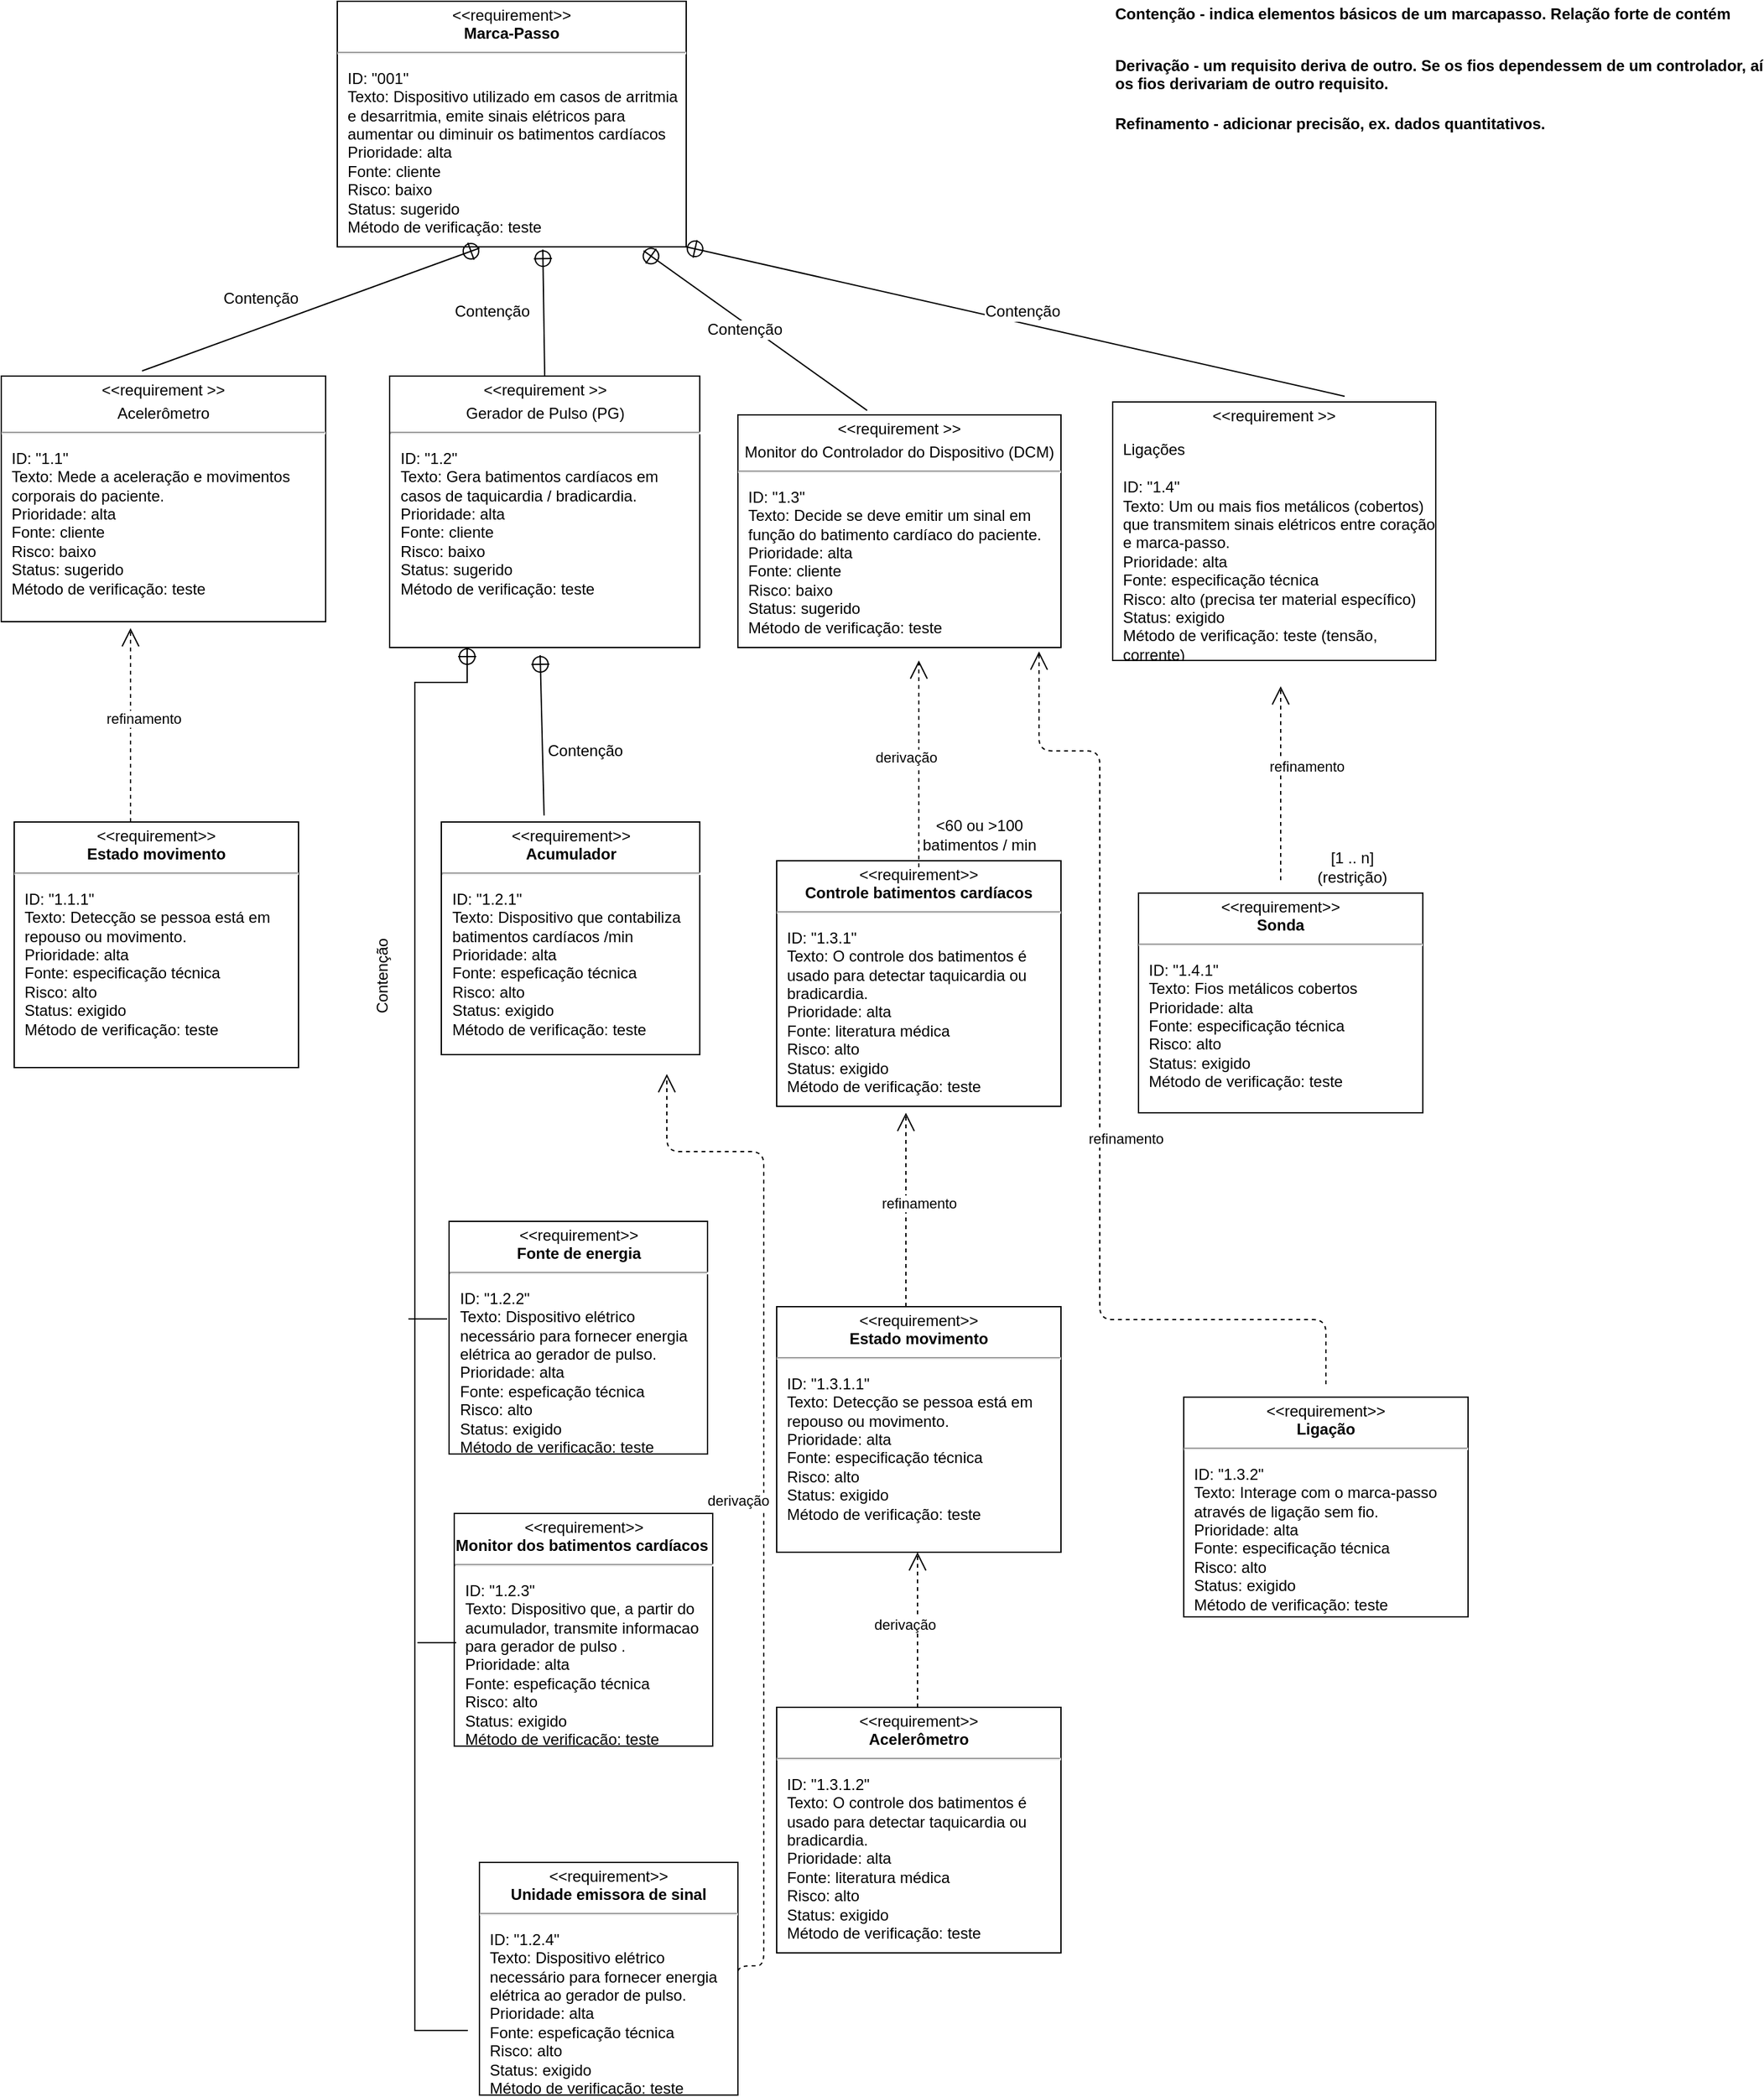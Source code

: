 <mxfile pages="1" version="11.2.8" type="google"><diagram id="9IlGxcyENSJM-awgKa7W" name="Page-1"><mxGraphModel dx="868" dy="443" grid="1" gridSize="10" guides="1" tooltips="1" connect="1" arrows="1" fold="1" page="1" pageScale="1" pageWidth="2339" pageHeight="3300" math="0" shadow="0"><root><mxCell id="0"/><mxCell id="1" parent="0"/><mxCell id="z4SLxuLQzPWl3-xZtI0H-2" value="&lt;p style=&quot;margin: 0px ; margin-top: 4px ; text-align: center&quot;&gt;&amp;lt;&amp;lt;requirement&amp;gt;&amp;gt;&lt;br&gt;&lt;b&gt;Acumulador&lt;/b&gt;&lt;/p&gt;&lt;hr&gt;&lt;p&gt;&lt;/p&gt;&lt;p style=&quot;margin: 0px ; margin-left: 8px ; text-align: left&quot;&gt;ID: &quot;1.2.1&quot;&lt;/p&gt;&lt;p style=&quot;margin: 0px ; margin-left: 8px ; text-align: left&quot;&gt;Texto: Dispositivo que contabiliza batimentos cardíacos /min&lt;/p&gt;&lt;p style=&quot;margin: 0px ; margin-left: 8px ; text-align: left&quot;&gt;Prioridade: alta&lt;/p&gt;&lt;p style=&quot;margin: 0px ; margin-left: 8px ; text-align: left&quot;&gt;Fonte: espeficação técnica&lt;/p&gt;&lt;p style=&quot;margin: 0px 0px 0px 8px ; text-align: left&quot;&gt;Risco: alto&lt;/p&gt;&lt;p style=&quot;margin: 0px ; margin-left: 8px ; text-align: left&quot;&gt;&lt;span&gt;Status: exigido&lt;/span&gt;&lt;br&gt;&lt;/p&gt;&lt;p style=&quot;margin: 0px ; margin-left: 8px ; text-align: left&quot;&gt;Método de verificação: teste&lt;/p&gt;&lt;p style=&quot;margin: 0px ; margin-left: 8px ; text-align: left&quot;&gt;&lt;br&gt;&lt;/p&gt;" style="shape=rect;overflow=fill;html=1;whiteSpace=wrap;align=center;" parent="1" vertex="1"><mxGeometry x="390.5" y="655" width="200" height="180" as="geometry"/></mxCell><mxCell id="z4SLxuLQzPWl3-xZtI0H-4" value="&lt;p style=&quot;margin: 0px ; margin-top: 4px ; text-align: center&quot;&gt;&amp;lt;&amp;lt;requirement &amp;gt;&amp;gt;&lt;br&gt;&lt;/p&gt;&lt;p style=&quot;margin: 0px ; margin-top: 4px ; text-align: center&quot;&gt;Gerador de Pulso (PG)&lt;/p&gt;&lt;hr&gt;&lt;p&gt;&lt;/p&gt;&lt;p style=&quot;margin: 0px ; margin-left: 8px ; text-align: left&quot;&gt;ID: &quot;1.2&quot;&lt;/p&gt;&lt;p style=&quot;margin: 0px ; margin-left: 8px ; text-align: left&quot;&gt;Texto: Gera batimentos cardíacos em casos de taquicardia / bradicardia.&lt;/p&gt;&lt;p style=&quot;margin: 0px ; margin-left: 8px ; text-align: left&quot;&gt;Prioridade: alta&lt;/p&gt;&lt;p style=&quot;margin: 0px ; margin-left: 8px ; text-align: left&quot;&gt;Fonte: cliente&lt;/p&gt;&lt;p style=&quot;margin: 0px 0px 0px 8px ; text-align: left&quot;&gt;Risco: baixo&lt;/p&gt;&lt;p style=&quot;margin: 0px ; margin-left: 8px ; text-align: left&quot;&gt;&lt;span&gt;Status: sugerido&lt;/span&gt;&lt;br&gt;&lt;/p&gt;&lt;p style=&quot;margin: 0px ; margin-left: 8px ; text-align: left&quot;&gt;Método de verificação: teste&lt;/p&gt;&lt;p style=&quot;margin: 0px ; margin-left: 8px ; text-align: left&quot;&gt;&amp;nbsp;&lt;/p&gt;" style="shape=rect;overflow=fill;html=1;whiteSpace=wrap;align=center;" parent="1" vertex="1"><mxGeometry x="350.5" y="310" width="240" height="210" as="geometry"/></mxCell><mxCell id="z4SLxuLQzPWl3-xZtI0H-5" value="&lt;p style=&quot;margin: 0px ; margin-top: 4px ; text-align: center&quot;&gt;&amp;lt;&amp;lt;requirement &amp;gt;&amp;gt;&lt;br&gt;&lt;/p&gt;&lt;p style=&quot;margin: 0px ; margin-top: 4px ; text-align: center&quot;&gt;Acelerômetro&lt;/p&gt;&lt;hr&gt;&lt;p&gt;&lt;/p&gt;&lt;p style=&quot;margin: 0px ; margin-left: 8px ; text-align: left&quot;&gt;ID: &quot;1.1&lt;span&gt;&quot;&lt;/span&gt;&lt;/p&gt;&lt;p style=&quot;margin: 0px ; margin-left: 8px ; text-align: left&quot;&gt;Texto: Mede a aceleração e movimentos corporais do paciente.&lt;/p&gt;&lt;p style=&quot;margin: 0px ; margin-left: 8px ; text-align: left&quot;&gt;Prioridade: alta&lt;/p&gt;&lt;p style=&quot;margin: 0px ; margin-left: 8px ; text-align: left&quot;&gt;Fonte: cliente&lt;/p&gt;&lt;p style=&quot;margin: 0px ; margin-left: 8px ; text-align: left&quot;&gt;Risco: baixo&lt;/p&gt;&lt;p style=&quot;margin: 0px ; margin-left: 8px ; text-align: left&quot;&gt;Status: sugerido&lt;/p&gt;&lt;p style=&quot;margin: 0px ; margin-left: 8px ; text-align: left&quot;&gt;Método de verificação: teste&lt;/p&gt;&lt;p style=&quot;margin: 0px ; margin-left: 8px ; text-align: left&quot;&gt;&amp;nbsp;&lt;/p&gt;" style="shape=rect;overflow=fill;html=1;whiteSpace=wrap;align=center;" parent="1" vertex="1"><mxGeometry x="50" y="310" width="251" height="190" as="geometry"/></mxCell><mxCell id="z4SLxuLQzPWl3-xZtI0H-7" value="&lt;p style=&quot;margin: 0px ; margin-top: 4px ; text-align: center&quot;&gt;&amp;lt;&amp;lt;requirement&amp;gt;&amp;gt;&lt;br&gt;&lt;b&gt;Marca-Passo&lt;/b&gt;&lt;/p&gt;&lt;hr&gt;&lt;p&gt;&lt;/p&gt;&lt;p style=&quot;margin: 0px ; margin-left: 8px ; text-align: left&quot;&gt;ID: &quot;001&quot;&lt;/p&gt;&lt;p style=&quot;margin: 0px ; margin-left: 8px ; text-align: left&quot;&gt;Texto: Dispositivo utilizado em casos de arritmia e desarritmia, emite sinais elétricos para aumentar ou diminuir os batimentos cardíacos&lt;/p&gt;&lt;p style=&quot;margin: 0px ; margin-left: 8px ; text-align: left&quot;&gt;Prioridade: alta&lt;/p&gt;&lt;p style=&quot;margin: 0px ; margin-left: 8px ; text-align: left&quot;&gt;Fonte: cliente&lt;/p&gt;&lt;p style=&quot;margin: 0px ; margin-left: 8px ; text-align: left&quot;&gt;Risco: baixo&lt;/p&gt;&lt;p style=&quot;margin: 0px ; margin-left: 8px ; text-align: left&quot;&gt;Status: sugerido&lt;/p&gt;&lt;p style=&quot;margin: 0px ; margin-left: 8px ; text-align: left&quot;&gt;Método de verificação: teste&lt;/p&gt;&lt;p style=&quot;margin: 0px ; margin-left: 8px ; text-align: left&quot;&gt;&lt;br&gt;&lt;/p&gt;" style="shape=rect;overflow=fill;html=1;whiteSpace=wrap;align=center;" parent="1" vertex="1"><mxGeometry x="310" y="20" width="270" height="190" as="geometry"/></mxCell><mxCell id="z4SLxuLQzPWl3-xZtI0H-24" value="" style="rounded=0;html=1;labelBackgroundColor=none;endArrow=none;elbow=vertical;startArrow=sysMLPackCont;startSize=12;exitX=0.878;exitY=1.016;exitDx=0;exitDy=0;exitPerimeter=0;entryX=0.4;entryY=-0.019;entryDx=0;entryDy=0;entryPerimeter=0;" parent="1" source="z4SLxuLQzPWl3-xZtI0H-7" target="z4SLxuLQzPWl3-xZtI0H-35" edge="1"><mxGeometry relative="1" as="geometry"><mxPoint x="540" y="220" as="sourcePoint"/><mxPoint x="760" y="280" as="targetPoint"/></mxGeometry></mxCell><mxCell id="F6eIQw-iAbimkku-sKlr-6" value="Contenção" style="text;html=1;resizable=0;points=[];align=center;verticalAlign=middle;labelBackgroundColor=#ffffff;" parent="z4SLxuLQzPWl3-xZtI0H-24" vertex="1" connectable="0"><mxGeometry x="-0.483" y="-1" relative="1" as="geometry"><mxPoint x="33.5" y="27.5" as="offset"/></mxGeometry></mxCell><mxCell id="z4SLxuLQzPWl3-xZtI0H-25" value="" style="rounded=0;html=1;labelBackgroundColor=none;endArrow=none;elbow=vertical;startArrow=sysMLPackCont;startSize=12;entryX=0.434;entryY=-0.021;entryDx=0;entryDy=0;entryPerimeter=0;" parent="1" target="z4SLxuLQzPWl3-xZtI0H-5" edge="1"><mxGeometry relative="1" as="geometry"><mxPoint x="420" y="211" as="sourcePoint"/><mxPoint x="180" y="290" as="targetPoint"/></mxGeometry></mxCell><mxCell id="z4SLxuLQzPWl3-xZtI0H-30" value="" style="rounded=0;html=1;labelBackgroundColor=none;endArrow=none;elbow=vertical;startArrow=sysMLPackCont;startSize=12;exitX=0.589;exitY=1.011;exitDx=0;exitDy=0;exitPerimeter=0;entryX=0.5;entryY=0;entryDx=0;entryDy=0;" parent="1" source="z4SLxuLQzPWl3-xZtI0H-7" target="z4SLxuLQzPWl3-xZtI0H-4" edge="1"><mxGeometry relative="1" as="geometry"><mxPoint x="470" y="220" as="sourcePoint"/><mxPoint x="470" y="300" as="targetPoint"/></mxGeometry></mxCell><mxCell id="z4SLxuLQzPWl3-xZtI0H-35" value="&lt;p style=&quot;margin: 0px ; margin-top: 4px ; text-align: center&quot;&gt;&amp;lt;&amp;lt;requirement &amp;gt;&amp;gt;&lt;br&gt;&lt;/p&gt;&lt;p style=&quot;margin: 0px ; margin-top: 4px ; text-align: center&quot;&gt;Monitor do Controlador do Dispositivo (DCM)&lt;/p&gt;&lt;hr&gt;&lt;p&gt;&lt;/p&gt;&lt;p style=&quot;margin: 0px ; margin-left: 8px ; text-align: left&quot;&gt;ID: &quot;1.3&lt;span&gt;&quot;&lt;/span&gt;&lt;/p&gt;&lt;p style=&quot;margin: 0px ; margin-left: 8px ; text-align: left&quot;&gt;Texto: Decide se deve emitir um sinal em função do batimento cardíaco do paciente.&lt;/p&gt;&lt;p style=&quot;margin: 0px ; margin-left: 8px ; text-align: left&quot;&gt;Prioridade: alta&lt;/p&gt;&lt;p style=&quot;margin: 0px ; margin-left: 8px ; text-align: left&quot;&gt;Fonte: cliente&lt;/p&gt;&lt;p style=&quot;margin: 0px 0px 0px 8px ; text-align: left&quot;&gt;Risco: baixo&lt;/p&gt;&lt;p style=&quot;margin: 0px ; margin-left: 8px ; text-align: left&quot;&gt;&lt;span&gt;Status: sugerido&lt;/span&gt;&lt;br&gt;&lt;/p&gt;&lt;p style=&quot;margin: 0px ; margin-left: 8px ; text-align: left&quot;&gt;Método de verificação: teste&lt;/p&gt;&lt;p style=&quot;margin: 0px ; margin-left: 8px ; text-align: left&quot;&gt;&amp;nbsp;&lt;/p&gt;" style="shape=rect;overflow=fill;html=1;whiteSpace=wrap;align=center;" parent="1" vertex="1"><mxGeometry x="620" y="340" width="250" height="180" as="geometry"/></mxCell><mxCell id="F6eIQw-iAbimkku-sKlr-1" value="Contenção" style="text;html=1;resizable=0;points=[];autosize=1;align=left;verticalAlign=top;spacingTop=-4;" parent="1" vertex="1"><mxGeometry x="220" y="240" width="70" height="20" as="geometry"/></mxCell><mxCell id="F6eIQw-iAbimkku-sKlr-9" value="Contenção" style="text;html=1;strokeColor=none;fillColor=none;align=center;verticalAlign=middle;whiteSpace=wrap;rounded=0;" parent="1" vertex="1"><mxGeometry x="410" y="250" width="40" height="20" as="geometry"/></mxCell><mxCell id="WEWr7vo9IKt8xkxQu0qm-1" value="&lt;b&gt;Contenção - indica elementos básicos de um marcapasso. Relação forte de contém&lt;/b&gt;" style="text;html=1;resizable=0;points=[];autosize=1;align=left;verticalAlign=top;spacingTop=-4;" parent="1" vertex="1"><mxGeometry x="910" y="20" width="490" height="20" as="geometry"/></mxCell><mxCell id="WEWr7vo9IKt8xkxQu0qm-4" value="&lt;p style=&quot;margin: 0px ; margin-top: 4px ; text-align: center&quot;&gt;&amp;lt;&amp;lt;requirement &amp;gt;&amp;gt;&lt;br&gt;&lt;/p&gt;&lt;p style=&quot;margin: 0px ; margin-top: 4px ; text-align: center&quot;&gt;&lt;/p&gt;&lt;p&gt;&lt;/p&gt;&lt;p style=&quot;margin: 0px ; margin-left: 8px ; text-align: left&quot;&gt;Ligações&lt;/p&gt;&lt;p style=&quot;margin: 0px ; margin-left: 8px ; text-align: left&quot;&gt;&lt;span&gt;&lt;br&gt;&lt;/span&gt;&lt;/p&gt;&lt;p style=&quot;margin: 0px ; margin-left: 8px ; text-align: left&quot;&gt;&lt;span&gt;ID: &quot;1.4&quot;&lt;/span&gt;&lt;br&gt;&lt;/p&gt;&lt;p style=&quot;margin: 0px ; margin-left: 8px ; text-align: left&quot;&gt;Texto: Um ou mais fios metálicos (cobertos) que transmitem sinais elétricos entre coração e marca-passo.&lt;/p&gt;&lt;p style=&quot;margin: 0px ; margin-left: 8px ; text-align: left&quot;&gt;Prioridade: alta&lt;/p&gt;&lt;p style=&quot;margin: 0px ; margin-left: 8px ; text-align: left&quot;&gt;Fonte: especificação técnica&lt;/p&gt;&lt;p style=&quot;margin: 0px 0px 0px 8px ; text-align: left&quot;&gt;Risco: alto (precisa ter material específico)&lt;/p&gt;&lt;p style=&quot;margin: 0px ; margin-left: 8px ; text-align: left&quot;&gt;&lt;span&gt;Status: exigido&lt;/span&gt;&lt;br&gt;&lt;/p&gt;&lt;p style=&quot;margin: 0px ; margin-left: 8px ; text-align: left&quot;&gt;Método de verificação: teste (tensão, corrente)&lt;/p&gt;&lt;p style=&quot;margin: 0px ; margin-left: 8px ; text-align: left&quot;&gt;&amp;nbsp;&lt;/p&gt;" style="shape=rect;overflow=fill;html=1;whiteSpace=wrap;align=center;" parent="1" vertex="1"><mxGeometry x="910" y="330" width="250" height="200" as="geometry"/></mxCell><mxCell id="WEWr7vo9IKt8xkxQu0qm-6" value="" style="rounded=0;html=1;labelBackgroundColor=none;endArrow=none;elbow=vertical;startArrow=sysMLPackCont;startSize=12;entryX=0.718;entryY=-0.022;entryDx=0;entryDy=0;entryPerimeter=0;" parent="1" target="WEWr7vo9IKt8xkxQu0qm-4" edge="1"><mxGeometry relative="1" as="geometry"><mxPoint x="580" y="210" as="sourcePoint"/><mxPoint x="1013" y="321.58" as="targetPoint"/></mxGeometry></mxCell><mxCell id="WEWr7vo9IKt8xkxQu0qm-7" value="Contenção" style="text;html=1;resizable=0;points=[];align=center;verticalAlign=middle;labelBackgroundColor=#ffffff;" parent="WEWr7vo9IKt8xkxQu0qm-6" vertex="1" connectable="0"><mxGeometry x="-0.483" y="-1" relative="1" as="geometry"><mxPoint x="128.5" y="19" as="offset"/></mxGeometry></mxCell><mxCell id="WEWr7vo9IKt8xkxQu0qm-8" value="" style="endArrow=none;html=1;" parent="1" target="WEWr7vo9IKt8xkxQu0qm-4" edge="1"><mxGeometry width="50" height="50" relative="1" as="geometry"><mxPoint x="910" y="380" as="sourcePoint"/><mxPoint x="1050" y="390" as="targetPoint"/></mxGeometry></mxCell><mxCell id="WEWr7vo9IKt8xkxQu0qm-9" value="Refinamento - adicionar precisão, ex. dados quantitativos.&amp;nbsp;&amp;nbsp;" style="text;html=1;resizable=0;points=[];autosize=1;align=left;verticalAlign=top;spacingTop=-4;fillColor=#ffffff;fontStyle=1" parent="1" vertex="1"><mxGeometry x="910" y="105" width="330" height="20" as="geometry"/></mxCell><mxCell id="WEWr7vo9IKt8xkxQu0qm-10" value="Derivação - um requisito deriva de outro. Se os fios dependessem de um controlador, aí&lt;br&gt;os fios derivariam de outro requisito.&amp;nbsp;" style="text;html=1;resizable=0;points=[];autosize=1;align=left;verticalAlign=top;spacingTop=-4;fillColor=#ffffff;fontStyle=1" parent="1" vertex="1"><mxGeometry x="910" y="60" width="480" height="30" as="geometry"/></mxCell><mxCell id="WEWr7vo9IKt8xkxQu0qm-11" value="&lt;p style=&quot;margin: 0px ; margin-top: 4px ; text-align: center&quot;&gt;&amp;lt;&amp;lt;requirement&amp;gt;&amp;gt;&lt;br&gt;&lt;b&gt;Sonda&lt;/b&gt;&lt;/p&gt;&lt;hr&gt;&lt;p&gt;&lt;/p&gt;&lt;p style=&quot;margin: 0px ; margin-left: 8px ; text-align: left&quot;&gt;ID: &quot;1.4.1&quot;&lt;/p&gt;&lt;p style=&quot;margin: 0px ; margin-left: 8px ; text-align: left&quot;&gt;Texto: Fios metálicos cobertos&lt;/p&gt;&lt;p style=&quot;margin: 0px ; margin-left: 8px ; text-align: left&quot;&gt;Prioridade: alta&lt;/p&gt;&lt;p style=&quot;margin: 0px ; margin-left: 8px ; text-align: left&quot;&gt;Fonte: especificação técnica&lt;/p&gt;&lt;p style=&quot;margin: 0px 0px 0px 8px ; text-align: left&quot;&gt;Risco: alto&amp;nbsp;&lt;/p&gt;&lt;p style=&quot;margin: 0px ; margin-left: 8px ; text-align: left&quot;&gt;&lt;span&gt;Status: exigido&lt;/span&gt;&lt;br&gt;&lt;/p&gt;&lt;p style=&quot;margin: 0px ; margin-left: 8px ; text-align: left&quot;&gt;Método de verificação: teste&lt;/p&gt;&lt;p style=&quot;margin: 0px ; margin-left: 8px ; text-align: left&quot;&gt;&lt;br&gt;&lt;/p&gt;" style="shape=rect;overflow=fill;html=1;whiteSpace=wrap;align=center;" parent="1" vertex="1"><mxGeometry x="930" y="710" width="220" height="170" as="geometry"/></mxCell><mxCell id="WEWr7vo9IKt8xkxQu0qm-12" value="refinamento" style="endArrow=open;edgeStyle=none;endSize=12;dashed=1;html=1;" parent="1" edge="1"><mxGeometry x="0.176" y="-20" relative="1" as="geometry"><mxPoint x="1040" y="700" as="sourcePoint"/><mxPoint x="1040" y="550" as="targetPoint"/><mxPoint as="offset"/></mxGeometry></mxCell><mxCell id="WEWr7vo9IKt8xkxQu0qm-13" value="[1 .. n] (restrição)" style="text;html=1;strokeColor=none;fillColor=none;align=center;verticalAlign=middle;whiteSpace=wrap;rounded=0;" parent="1" vertex="1"><mxGeometry x="1061" y="680" width="69" height="20" as="geometry"/></mxCell><mxCell id="xJ_65h5C3zdrKmyPL5Xz-1" value="&lt;p style=&quot;margin: 0px ; margin-top: 4px ; text-align: center&quot;&gt;&amp;lt;&amp;lt;requirement&amp;gt;&amp;gt;&lt;br&gt;&lt;b&gt;Controle batimentos cardíacos&lt;/b&gt;&lt;/p&gt;&lt;hr&gt;&lt;p&gt;&lt;/p&gt;&lt;p style=&quot;margin: 0px ; margin-left: 8px ; text-align: left&quot;&gt;ID: &quot;1.3.1&quot;&lt;/p&gt;&lt;p style=&quot;margin: 0px ; margin-left: 8px ; text-align: left&quot;&gt;Texto: O controle dos batimentos é usado para detectar taquicardia ou bradicardia.&lt;/p&gt;&lt;p style=&quot;margin: 0px ; margin-left: 8px ; text-align: left&quot;&gt;Prioridade: alta&lt;/p&gt;&lt;p style=&quot;margin: 0px ; margin-left: 8px ; text-align: left&quot;&gt;Fonte: literatura médica&lt;/p&gt;&lt;p style=&quot;margin: 0px 0px 0px 8px ; text-align: left&quot;&gt;Risco: alto&amp;nbsp;&lt;/p&gt;&lt;p style=&quot;margin: 0px ; margin-left: 8px ; text-align: left&quot;&gt;&lt;span&gt;Status: exigido&lt;/span&gt;&lt;br&gt;&lt;/p&gt;&lt;p style=&quot;margin: 0px ; margin-left: 8px ; text-align: left&quot;&gt;Método de verificação: teste&lt;/p&gt;&lt;p style=&quot;margin: 0px ; margin-left: 8px ; text-align: left&quot;&gt;&lt;br&gt;&lt;/p&gt;" style="shape=rect;overflow=fill;html=1;whiteSpace=wrap;align=center;" vertex="1" parent="1"><mxGeometry x="650" y="685" width="220" height="190" as="geometry"/></mxCell><mxCell id="xJ_65h5C3zdrKmyPL5Xz-2" value="derivação" style="endArrow=open;edgeStyle=none;endSize=12;dashed=1;html=1;" edge="1" parent="1"><mxGeometry x="0.067" y="10" relative="1" as="geometry"><mxPoint x="760" y="690" as="sourcePoint"/><mxPoint x="760" y="530" as="targetPoint"/><mxPoint as="offset"/></mxGeometry></mxCell><mxCell id="xJ_65h5C3zdrKmyPL5Xz-4" value="refinamento" style="endArrow=open;edgeStyle=none;endSize=12;dashed=1;html=1;" edge="1" parent="1"><mxGeometry x="0.067" y="-10" relative="1" as="geometry"><mxPoint x="750" y="1030" as="sourcePoint"/><mxPoint x="750" y="880" as="targetPoint"/><mxPoint as="offset"/></mxGeometry></mxCell><mxCell id="xJ_65h5C3zdrKmyPL5Xz-6" value="&amp;lt;60 ou &amp;gt;100 batimentos / min" style="text;html=1;strokeColor=none;fillColor=none;align=center;verticalAlign=middle;whiteSpace=wrap;rounded=0;" vertex="1" parent="1"><mxGeometry x="760" y="655" width="94" height="20" as="geometry"/></mxCell><mxCell id="xJ_65h5C3zdrKmyPL5Xz-12" value="&lt;p style=&quot;margin: 0px ; margin-top: 4px ; text-align: center&quot;&gt;&amp;lt;&amp;lt;requirement&amp;gt;&amp;gt;&lt;br&gt;&lt;b&gt;Estado movimento&lt;/b&gt;&lt;/p&gt;&lt;hr&gt;&lt;p&gt;&lt;/p&gt;&lt;p style=&quot;margin: 0px ; margin-left: 8px ; text-align: left&quot;&gt;ID: &quot;1.3.1.1&quot;&lt;/p&gt;&lt;p style=&quot;margin: 0px ; margin-left: 8px ; text-align: left&quot;&gt;Texto: Detecção se pessoa está em repouso ou movimento.&lt;/p&gt;&lt;p style=&quot;margin: 0px ; margin-left: 8px ; text-align: left&quot;&gt;Prioridade: alta&lt;/p&gt;&lt;p style=&quot;margin: 0px ; margin-left: 8px ; text-align: left&quot;&gt;Fonte: especificação técnica&lt;/p&gt;&lt;p style=&quot;margin: 0px 0px 0px 8px ; text-align: left&quot;&gt;Risco: alto&amp;nbsp;&lt;/p&gt;&lt;p style=&quot;margin: 0px ; margin-left: 8px ; text-align: left&quot;&gt;&lt;span&gt;Status: exigido&lt;/span&gt;&lt;br&gt;&lt;/p&gt;&lt;p style=&quot;margin: 0px ; margin-left: 8px ; text-align: left&quot;&gt;Método de verificação: teste&lt;/p&gt;&lt;p style=&quot;margin: 0px ; margin-left: 8px ; text-align: left&quot;&gt;&lt;br&gt;&lt;/p&gt;" style="shape=rect;overflow=fill;html=1;whiteSpace=wrap;align=center;" vertex="1" parent="1"><mxGeometry x="650" y="1030" width="220" height="190" as="geometry"/></mxCell><mxCell id="xJ_65h5C3zdrKmyPL5Xz-17" value="" style="rounded=0;html=1;labelBackgroundColor=none;endArrow=none;elbow=vertical;startArrow=sysMLPackCont;startSize=12;" edge="1" parent="1"><mxGeometry relative="1" as="geometry"><mxPoint x="467" y="526" as="sourcePoint"/><mxPoint x="470" y="650" as="targetPoint"/></mxGeometry></mxCell><mxCell id="xJ_65h5C3zdrKmyPL5Xz-18" value="Contenção" style="text;html=1;resizable=0;points=[];autosize=1;align=left;verticalAlign=top;spacingTop=-4;" vertex="1" parent="1"><mxGeometry x="470.5" y="590" width="70" height="20" as="geometry"/></mxCell><mxCell id="xJ_65h5C3zdrKmyPL5Xz-19" value="&lt;p style=&quot;margin: 0px ; margin-top: 4px ; text-align: center&quot;&gt;&amp;lt;&amp;lt;requirement&amp;gt;&amp;gt;&lt;br&gt;&lt;b&gt;Fonte de energia&lt;/b&gt;&lt;/p&gt;&lt;hr&gt;&lt;p&gt;&lt;/p&gt;&lt;p style=&quot;margin: 0px ; margin-left: 8px ; text-align: left&quot;&gt;ID: &quot;1.2.2&quot;&lt;/p&gt;&lt;p style=&quot;margin: 0px ; margin-left: 8px ; text-align: left&quot;&gt;Texto: Dispositivo elétrico necessário para fornecer energia elétrica ao gerador de pulso.&lt;/p&gt;&lt;p style=&quot;margin: 0px ; margin-left: 8px ; text-align: left&quot;&gt;Prioridade: alta&lt;/p&gt;&lt;p style=&quot;margin: 0px ; margin-left: 8px ; text-align: left&quot;&gt;Fonte: espeficação técnica&lt;/p&gt;&lt;p style=&quot;margin: 0px 0px 0px 8px ; text-align: left&quot;&gt;Risco: alto&lt;/p&gt;&lt;p style=&quot;margin: 0px ; margin-left: 8px ; text-align: left&quot;&gt;&lt;span&gt;Status: exigido&lt;/span&gt;&lt;br&gt;&lt;/p&gt;&lt;p style=&quot;margin: 0px ; margin-left: 8px ; text-align: left&quot;&gt;Método de verificação: teste&lt;/p&gt;&lt;p style=&quot;margin: 0px ; margin-left: 8px ; text-align: left&quot;&gt;&lt;br&gt;&lt;/p&gt;" style="shape=rect;overflow=fill;html=1;whiteSpace=wrap;align=center;" vertex="1" parent="1"><mxGeometry x="396.5" y="964" width="200" height="180" as="geometry"/></mxCell><mxCell id="xJ_65h5C3zdrKmyPL5Xz-20" value="" style="rounded=0;html=1;labelBackgroundColor=none;endArrow=none;elbow=vertical;startArrow=sysMLPackCont;startSize=12;edgeStyle=orthogonalEdgeStyle;exitX=0.25;exitY=1;exitDx=0;exitDy=0;" edge="1" parent="1" source="z4SLxuLQzPWl3-xZtI0H-4"><mxGeometry relative="1" as="geometry"><mxPoint x="370" y="526.5" as="sourcePoint"/><mxPoint x="411" y="1590" as="targetPoint"/><Array as="points"><mxPoint x="411" y="547"/><mxPoint x="370" y="547"/><mxPoint x="370" y="1590"/></Array></mxGeometry></mxCell><mxCell id="xJ_65h5C3zdrKmyPL5Xz-21" value="Contenção" style="text;html=1;resizable=0;points=[];autosize=1;align=left;verticalAlign=top;spacingTop=-4;rotation=-90;" vertex="1" parent="1"><mxGeometry x="310" y="760" width="70" height="20" as="geometry"/></mxCell><mxCell id="xJ_65h5C3zdrKmyPL5Xz-24" value="&lt;p style=&quot;margin: 0px ; margin-top: 4px ; text-align: center&quot;&gt;&amp;lt;&amp;lt;requirement&amp;gt;&amp;gt;&lt;br&gt;&lt;b&gt;Unidade emissora de sinal&lt;/b&gt;&lt;/p&gt;&lt;hr&gt;&lt;p&gt;&lt;/p&gt;&lt;p style=&quot;margin: 0px ; margin-left: 8px ; text-align: left&quot;&gt;ID: &quot;1.2.4&quot;&lt;/p&gt;&lt;p style=&quot;margin: 0px ; margin-left: 8px ; text-align: left&quot;&gt;Texto: Dispositivo elétrico necessário para fornecer energia elétrica ao gerador de pulso.&lt;/p&gt;&lt;p style=&quot;margin: 0px ; margin-left: 8px ; text-align: left&quot;&gt;Prioridade: alta&lt;/p&gt;&lt;p style=&quot;margin: 0px ; margin-left: 8px ; text-align: left&quot;&gt;Fonte: espeficação técnica&lt;/p&gt;&lt;p style=&quot;margin: 0px 0px 0px 8px ; text-align: left&quot;&gt;Risco: alto&lt;/p&gt;&lt;p style=&quot;margin: 0px ; margin-left: 8px ; text-align: left&quot;&gt;&lt;span&gt;Status: exigido&lt;/span&gt;&lt;br&gt;&lt;/p&gt;&lt;p style=&quot;margin: 0px ; margin-left: 8px ; text-align: left&quot;&gt;Método de verificação: teste&lt;/p&gt;&lt;p style=&quot;margin: 0px ; margin-left: 8px ; text-align: left&quot;&gt;&lt;br&gt;&lt;/p&gt;" style="shape=rect;overflow=fill;html=1;whiteSpace=wrap;align=center;" vertex="1" parent="1"><mxGeometry x="420" y="1460" width="200" height="180" as="geometry"/></mxCell><mxCell id="xJ_65h5C3zdrKmyPL5Xz-26" value="&lt;p style=&quot;margin: 0px ; margin-top: 4px ; text-align: center&quot;&gt;&amp;lt;&amp;lt;requirement&amp;gt;&amp;gt;&lt;br&gt;&lt;b&gt;Monitor dos batimentos cardíacos&amp;nbsp;&lt;/b&gt;&lt;/p&gt;&lt;hr&gt;&lt;p&gt;&lt;/p&gt;&lt;p style=&quot;margin: 0px ; margin-left: 8px ; text-align: left&quot;&gt;ID: &quot;1.2.3&quot;&lt;/p&gt;&lt;p style=&quot;margin: 0px ; margin-left: 8px ; text-align: left&quot;&gt;Texto: Dispositivo que, a partir do acumulador, transmite informacao para gerador de pulso .&lt;/p&gt;&lt;p style=&quot;margin: 0px ; margin-left: 8px ; text-align: left&quot;&gt;Prioridade: alta&lt;/p&gt;&lt;p style=&quot;margin: 0px ; margin-left: 8px ; text-align: left&quot;&gt;Fonte: espeficação técnica&lt;/p&gt;&lt;p style=&quot;margin: 0px 0px 0px 8px ; text-align: left&quot;&gt;Risco: alto&lt;/p&gt;&lt;p style=&quot;margin: 0px ; margin-left: 8px ; text-align: left&quot;&gt;&lt;span&gt;Status: exigido&lt;/span&gt;&lt;br&gt;&lt;/p&gt;&lt;p style=&quot;margin: 0px ; margin-left: 8px ; text-align: left&quot;&gt;Método de verificação: teste&lt;/p&gt;&lt;p style=&quot;margin: 0px ; margin-left: 8px ; text-align: left&quot;&gt;&lt;br&gt;&lt;/p&gt;" style="shape=rect;overflow=fill;html=1;whiteSpace=wrap;align=center;" vertex="1" parent="1"><mxGeometry x="400.5" y="1190" width="200" height="180" as="geometry"/></mxCell><mxCell id="xJ_65h5C3zdrKmyPL5Xz-27" value="" style="endArrow=none;html=1;" edge="1" parent="1"><mxGeometry width="50" height="50" relative="1" as="geometry"><mxPoint x="372" y="1290" as="sourcePoint"/><mxPoint x="402" y="1290" as="targetPoint"/><Array as="points"><mxPoint x="372" y="1290"/><mxPoint x="392" y="1290"/></Array></mxGeometry></mxCell><mxCell id="xJ_65h5C3zdrKmyPL5Xz-28" value="" style="endArrow=none;html=1;" edge="1" parent="1"><mxGeometry width="50" height="50" relative="1" as="geometry"><mxPoint x="365" y="1039.5" as="sourcePoint"/><mxPoint x="395" y="1039.5" as="targetPoint"/><Array as="points"><mxPoint x="365" y="1039.5"/><mxPoint x="385" y="1039.5"/></Array></mxGeometry></mxCell><mxCell id="xJ_65h5C3zdrKmyPL5Xz-30" value="derivação" style="endArrow=open;edgeStyle=orthogonalEdgeStyle;endSize=12;dashed=1;html=1;exitX=1;exitY=0.5;exitDx=0;exitDy=0;" edge="1" parent="1" source="xJ_65h5C3zdrKmyPL5Xz-24"><mxGeometry x="-0.019" y="20" relative="1" as="geometry"><mxPoint x="655" y="1560" as="sourcePoint"/><mxPoint x="565" y="850" as="targetPoint"/><mxPoint as="offset"/><Array as="points"><mxPoint x="620" y="1540"/><mxPoint x="640" y="1540"/><mxPoint x="640" y="910"/><mxPoint x="565" y="910"/></Array></mxGeometry></mxCell><mxCell id="xJ_65h5C3zdrKmyPL5Xz-31" value="&lt;p style=&quot;margin: 0px ; margin-top: 4px ; text-align: center&quot;&gt;&amp;lt;&amp;lt;requirement&amp;gt;&amp;gt;&lt;br&gt;&lt;b&gt;Acelerômetro&lt;/b&gt;&lt;/p&gt;&lt;hr&gt;&lt;p&gt;&lt;/p&gt;&lt;p style=&quot;margin: 0px ; margin-left: 8px ; text-align: left&quot;&gt;ID: &quot;1.3.1.2&quot;&lt;/p&gt;&lt;p style=&quot;margin: 0px ; margin-left: 8px ; text-align: left&quot;&gt;Texto: O controle dos batimentos é usado para detectar taquicardia ou bradicardia.&lt;/p&gt;&lt;p style=&quot;margin: 0px ; margin-left: 8px ; text-align: left&quot;&gt;Prioridade: alta&lt;/p&gt;&lt;p style=&quot;margin: 0px ; margin-left: 8px ; text-align: left&quot;&gt;Fonte: literatura médica&lt;/p&gt;&lt;p style=&quot;margin: 0px 0px 0px 8px ; text-align: left&quot;&gt;Risco: alto&amp;nbsp;&lt;/p&gt;&lt;p style=&quot;margin: 0px ; margin-left: 8px ; text-align: left&quot;&gt;&lt;span&gt;Status: exigido&lt;/span&gt;&lt;br&gt;&lt;/p&gt;&lt;p style=&quot;margin: 0px ; margin-left: 8px ; text-align: left&quot;&gt;Método de verificação: teste&lt;/p&gt;&lt;p style=&quot;margin: 0px ; margin-left: 8px ; text-align: left&quot;&gt;&lt;br&gt;&lt;/p&gt;" style="shape=rect;overflow=fill;html=1;whiteSpace=wrap;align=center;" vertex="1" parent="1"><mxGeometry x="650" y="1340" width="220" height="190" as="geometry"/></mxCell><mxCell id="xJ_65h5C3zdrKmyPL5Xz-32" value="derivação" style="endArrow=open;edgeStyle=none;endSize=12;dashed=1;html=1;" edge="1" parent="1"><mxGeometry x="0.067" y="10" relative="1" as="geometry"><mxPoint x="759" y="1340" as="sourcePoint"/><mxPoint x="759" y="1220" as="targetPoint"/><mxPoint as="offset"/></mxGeometry></mxCell><mxCell id="xJ_65h5C3zdrKmyPL5Xz-33" value="&lt;p style=&quot;margin: 0px ; margin-top: 4px ; text-align: center&quot;&gt;&amp;lt;&amp;lt;requirement&amp;gt;&amp;gt;&lt;br&gt;&lt;b&gt;Ligação&lt;/b&gt;&lt;/p&gt;&lt;hr&gt;&lt;p&gt;&lt;/p&gt;&lt;p style=&quot;margin: 0px ; margin-left: 8px ; text-align: left&quot;&gt;ID: &quot;1.3.2&quot;&lt;/p&gt;&lt;p style=&quot;margin: 0px ; margin-left: 8px ; text-align: left&quot;&gt;Texto: Interage com o marca-passo através de ligação sem fio.&amp;nbsp;&lt;/p&gt;&lt;p style=&quot;margin: 0px ; margin-left: 8px ; text-align: left&quot;&gt;Prioridade: alta&lt;/p&gt;&lt;p style=&quot;margin: 0px ; margin-left: 8px ; text-align: left&quot;&gt;Fonte: especificação técnica&lt;/p&gt;&lt;p style=&quot;margin: 0px 0px 0px 8px ; text-align: left&quot;&gt;Risco: alto&amp;nbsp;&lt;/p&gt;&lt;p style=&quot;margin: 0px ; margin-left: 8px ; text-align: left&quot;&gt;&lt;span&gt;Status: exigido&lt;/span&gt;&lt;br&gt;&lt;/p&gt;&lt;p style=&quot;margin: 0px ; margin-left: 8px ; text-align: left&quot;&gt;Método de verificação: teste&lt;/p&gt;&lt;p style=&quot;margin: 0px ; margin-left: 8px ; text-align: left&quot;&gt;&lt;br&gt;&lt;/p&gt;" style="shape=rect;overflow=fill;html=1;whiteSpace=wrap;align=center;" vertex="1" parent="1"><mxGeometry x="965" y="1100" width="220" height="170" as="geometry"/></mxCell><mxCell id="xJ_65h5C3zdrKmyPL5Xz-34" value="refinamento" style="endArrow=open;edgeStyle=orthogonalEdgeStyle;endSize=12;dashed=1;html=1;entryX=0.932;entryY=1.017;entryDx=0;entryDy=0;entryPerimeter=0;" edge="1" parent="1" target="z4SLxuLQzPWl3-xZtI0H-35"><mxGeometry x="-0.075" y="-20" relative="1" as="geometry"><mxPoint x="1075" y="1090" as="sourcePoint"/><mxPoint x="1075" y="940" as="targetPoint"/><mxPoint as="offset"/><Array as="points"><mxPoint x="1075" y="1040"/><mxPoint x="900" y="1040"/><mxPoint x="900" y="600"/><mxPoint x="853" y="600"/></Array></mxGeometry></mxCell><mxCell id="xJ_65h5C3zdrKmyPL5Xz-35" value="refinamento" style="endArrow=open;edgeStyle=none;endSize=12;dashed=1;html=1;" edge="1" parent="1"><mxGeometry x="0.067" y="-10" relative="1" as="geometry"><mxPoint x="150" y="655" as="sourcePoint"/><mxPoint x="150" y="505" as="targetPoint"/><mxPoint as="offset"/></mxGeometry></mxCell><mxCell id="xJ_65h5C3zdrKmyPL5Xz-36" value="&lt;p style=&quot;margin: 0px ; margin-top: 4px ; text-align: center&quot;&gt;&amp;lt;&amp;lt;requirement&amp;gt;&amp;gt;&lt;br&gt;&lt;b&gt;Estado movimento&lt;/b&gt;&lt;/p&gt;&lt;hr&gt;&lt;p&gt;&lt;/p&gt;&lt;p style=&quot;margin: 0px ; margin-left: 8px ; text-align: left&quot;&gt;ID: &quot;1.1.1&quot;&lt;/p&gt;&lt;p style=&quot;margin: 0px ; margin-left: 8px ; text-align: left&quot;&gt;Texto: Detecção se pessoa está em repouso ou movimento.&lt;/p&gt;&lt;p style=&quot;margin: 0px ; margin-left: 8px ; text-align: left&quot;&gt;Prioridade: alta&lt;/p&gt;&lt;p style=&quot;margin: 0px ; margin-left: 8px ; text-align: left&quot;&gt;Fonte: especificação técnica&lt;/p&gt;&lt;p style=&quot;margin: 0px 0px 0px 8px ; text-align: left&quot;&gt;Risco: alto&amp;nbsp;&lt;/p&gt;&lt;p style=&quot;margin: 0px ; margin-left: 8px ; text-align: left&quot;&gt;&lt;span&gt;Status: exigido&lt;/span&gt;&lt;br&gt;&lt;/p&gt;&lt;p style=&quot;margin: 0px ; margin-left: 8px ; text-align: left&quot;&gt;Método de verificação: teste&lt;/p&gt;&lt;p style=&quot;margin: 0px ; margin-left: 8px ; text-align: left&quot;&gt;&lt;br&gt;&lt;/p&gt;" style="shape=rect;overflow=fill;html=1;whiteSpace=wrap;align=center;" vertex="1" parent="1"><mxGeometry x="60" y="655" width="220" height="190" as="geometry"/></mxCell></root></mxGraphModel></diagram></mxfile>